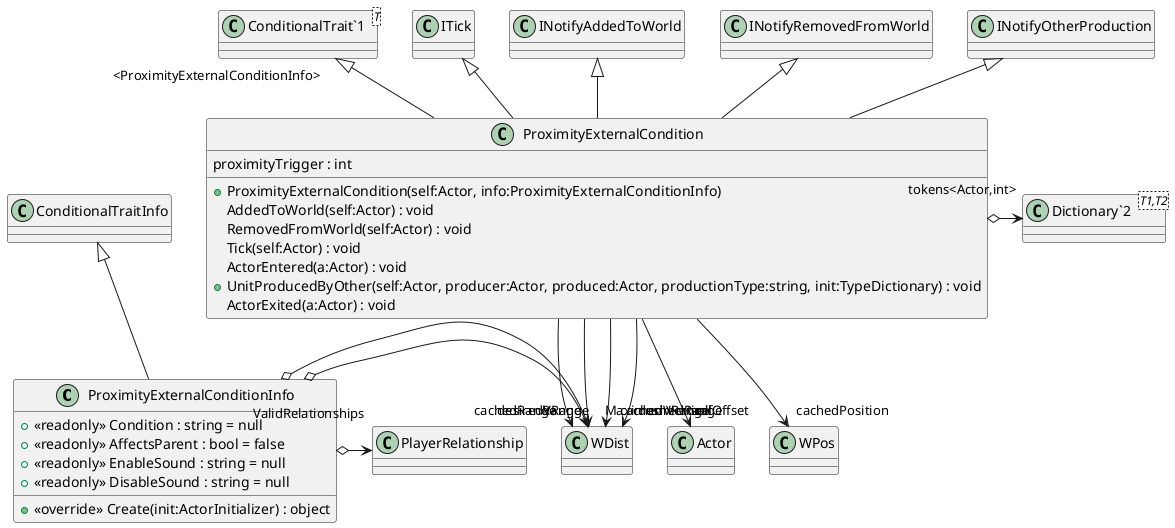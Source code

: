 @startuml
class ProximityExternalConditionInfo {
    + <<readonly>> Condition : string = null
    + <<readonly>> AffectsParent : bool = false
    + <<readonly>> EnableSound : string = null
    + <<readonly>> DisableSound : string = null
    + <<override>> Create(init:ActorInitializer) : object
}
class ProximityExternalCondition {
    proximityTrigger : int
    + ProximityExternalCondition(self:Actor, info:ProximityExternalConditionInfo)
    AddedToWorld(self:Actor) : void
    RemovedFromWorld(self:Actor) : void
    Tick(self:Actor) : void
    ActorEntered(a:Actor) : void
    + UnitProducedByOther(self:Actor, producer:Actor, produced:Actor, productionType:string, init:TypeDictionary) : void
    ActorExited(a:Actor) : void
}
class "ConditionalTrait`1"<T> {
}
class "Dictionary`2"<T1,T2> {
}
ConditionalTraitInfo <|-- ProximityExternalConditionInfo
ProximityExternalConditionInfo o-> "Range" WDist
ProximityExternalConditionInfo o-> "MaximumVerticalOffset" WDist
ProximityExternalConditionInfo o-> "ValidRelationships" PlayerRelationship
"ConditionalTrait`1" "<ProximityExternalConditionInfo>" <|-- ProximityExternalCondition
ITick <|-- ProximityExternalCondition
INotifyAddedToWorld <|-- ProximityExternalCondition
INotifyRemovedFromWorld <|-- ProximityExternalCondition
INotifyOtherProduction <|-- ProximityExternalCondition
ProximityExternalCondition --> "self" Actor
ProximityExternalCondition o-> "tokens<Actor,int>" "Dictionary`2"
ProximityExternalCondition --> "cachedPosition" WPos
ProximityExternalCondition --> "cachedRange" WDist
ProximityExternalCondition --> "desiredRange" WDist
ProximityExternalCondition --> "cachedVRange" WDist
ProximityExternalCondition --> "desiredVRange" WDist
@enduml
